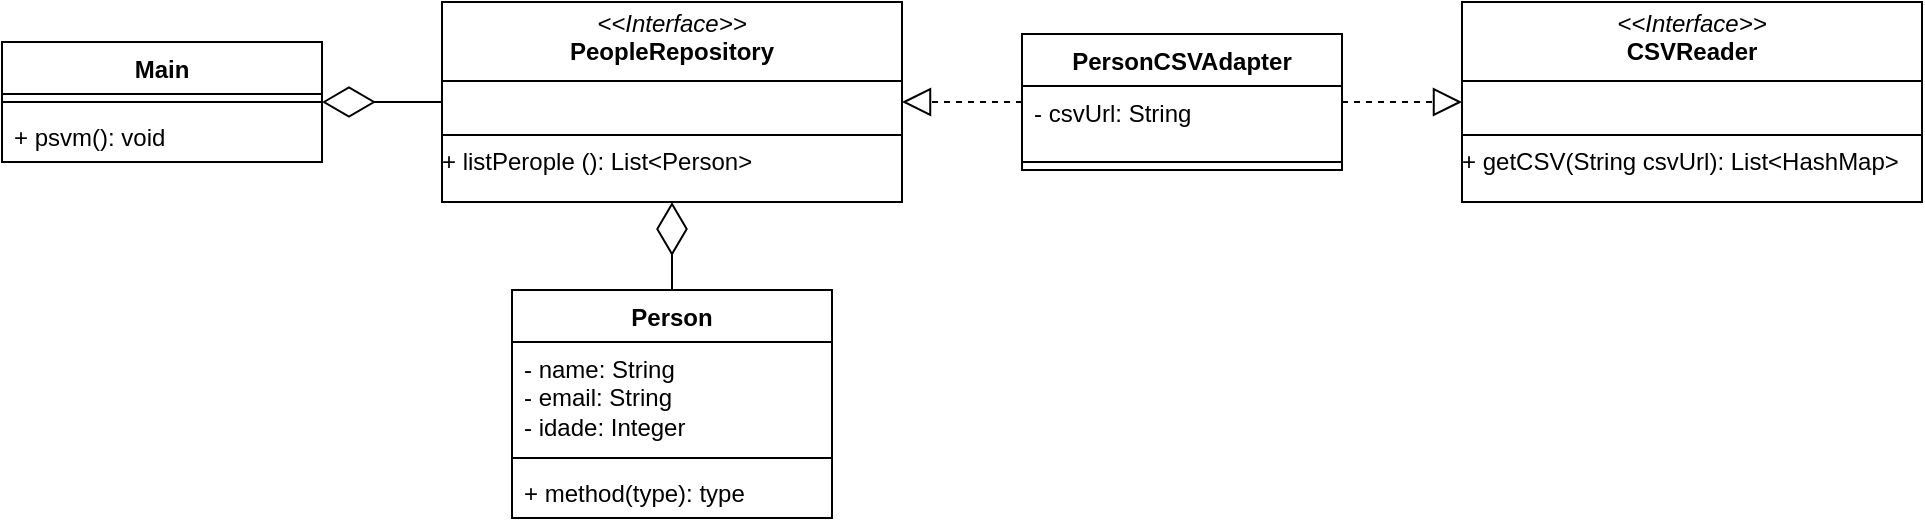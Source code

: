 <mxfile version="26.2.14">
  <diagram name="Página-1" id="T6jDcNbZlv13RGpQIps6">
    <mxGraphModel dx="1722" dy="649" grid="1" gridSize="10" guides="1" tooltips="1" connect="1" arrows="1" fold="1" page="1" pageScale="1" pageWidth="850" pageHeight="1100" math="0" shadow="0">
      <root>
        <mxCell id="0" />
        <mxCell id="1" parent="0" />
        <mxCell id="gPGAzWkwGtHce0ZRw64f-22" value="" style="endArrow=block;dashed=1;endFill=0;endSize=12;html=1;rounded=0;" edge="1" parent="1" source="gPGAzWkwGtHce0ZRw64f-51" target="gPGAzWkwGtHce0ZRw64f-55">
          <mxGeometry width="160" relative="1" as="geometry">
            <mxPoint x="440" y="164.667" as="sourcePoint" />
            <mxPoint x="370" y="165.659" as="targetPoint" />
          </mxGeometry>
        </mxCell>
        <mxCell id="gPGAzWkwGtHce0ZRw64f-24" value="" style="endArrow=block;dashed=1;endFill=0;endSize=12;html=1;rounded=0;" edge="1" parent="1" source="gPGAzWkwGtHce0ZRw64f-51" target="gPGAzWkwGtHce0ZRw64f-47">
          <mxGeometry width="160" relative="1" as="geometry">
            <mxPoint x="580" y="164" as="sourcePoint" />
            <mxPoint x="640" y="164" as="targetPoint" />
          </mxGeometry>
        </mxCell>
        <mxCell id="gPGAzWkwGtHce0ZRw64f-39" value="Person" style="swimlane;fontStyle=1;align=center;verticalAlign=top;childLayout=stackLayout;horizontal=1;startSize=26;horizontalStack=0;resizeParent=1;resizeParentMax=0;resizeLast=0;collapsible=1;marginBottom=0;whiteSpace=wrap;html=1;" vertex="1" parent="1">
          <mxGeometry x="275" y="260" width="160" height="114" as="geometry" />
        </mxCell>
        <mxCell id="gPGAzWkwGtHce0ZRw64f-40" value="&lt;div&gt;- name: String&lt;/div&gt;&lt;div&gt;- email: String&lt;/div&gt;&lt;div&gt;- idade: Integer&lt;/div&gt;" style="text;strokeColor=none;fillColor=none;align=left;verticalAlign=top;spacingLeft=4;spacingRight=4;overflow=hidden;rotatable=0;points=[[0,0.5],[1,0.5]];portConstraint=eastwest;whiteSpace=wrap;html=1;" vertex="1" parent="gPGAzWkwGtHce0ZRw64f-39">
          <mxGeometry y="26" width="160" height="54" as="geometry" />
        </mxCell>
        <mxCell id="gPGAzWkwGtHce0ZRw64f-41" value="" style="line;strokeWidth=1;fillColor=none;align=left;verticalAlign=middle;spacingTop=-1;spacingLeft=3;spacingRight=3;rotatable=0;labelPosition=right;points=[];portConstraint=eastwest;strokeColor=inherit;" vertex="1" parent="gPGAzWkwGtHce0ZRw64f-39">
          <mxGeometry y="80" width="160" height="8" as="geometry" />
        </mxCell>
        <mxCell id="gPGAzWkwGtHce0ZRw64f-42" value="+ method(type): type" style="text;strokeColor=none;fillColor=none;align=left;verticalAlign=top;spacingLeft=4;spacingRight=4;overflow=hidden;rotatable=0;points=[[0,0.5],[1,0.5]];portConstraint=eastwest;whiteSpace=wrap;html=1;" vertex="1" parent="gPGAzWkwGtHce0ZRw64f-39">
          <mxGeometry y="88" width="160" height="26" as="geometry" />
        </mxCell>
        <mxCell id="gPGAzWkwGtHce0ZRw64f-47" value="&lt;p style=&quot;margin:0px;margin-top:4px;text-align:center;&quot;&gt;&lt;i&gt;&amp;lt;&amp;lt;Interface&amp;gt;&amp;gt;&lt;/i&gt;&lt;br&gt;&lt;b&gt;CSVReader&lt;/b&gt;&lt;/p&gt;&lt;hr size=&quot;1&quot; style=&quot;border-style:solid;&quot;&gt;&lt;p style=&quot;margin:0px;margin-left:4px;&quot;&gt;&lt;br&gt;&lt;/p&gt;&lt;hr size=&quot;1&quot; style=&quot;border-style:solid;&quot;&gt;+ getCSV(String csvUrl): List&amp;lt;HashMap&amp;gt;" style="verticalAlign=top;align=left;overflow=fill;html=1;whiteSpace=wrap;" vertex="1" parent="1">
          <mxGeometry x="750" y="116" width="230" height="100" as="geometry" />
        </mxCell>
        <mxCell id="gPGAzWkwGtHce0ZRw64f-51" value="PersonCSVAdapter" style="swimlane;fontStyle=1;align=center;verticalAlign=top;childLayout=stackLayout;horizontal=1;startSize=26;horizontalStack=0;resizeParent=1;resizeParentMax=0;resizeLast=0;collapsible=1;marginBottom=0;whiteSpace=wrap;html=1;" vertex="1" parent="1">
          <mxGeometry x="530" y="132" width="160" height="68" as="geometry" />
        </mxCell>
        <mxCell id="gPGAzWkwGtHce0ZRw64f-52" value="&lt;div&gt;- csvUrl: String&lt;/div&gt;" style="text;strokeColor=none;fillColor=none;align=left;verticalAlign=top;spacingLeft=4;spacingRight=4;overflow=hidden;rotatable=0;points=[[0,0.5],[1,0.5]];portConstraint=eastwest;whiteSpace=wrap;html=1;" vertex="1" parent="gPGAzWkwGtHce0ZRw64f-51">
          <mxGeometry y="26" width="160" height="34" as="geometry" />
        </mxCell>
        <mxCell id="gPGAzWkwGtHce0ZRw64f-53" value="" style="line;strokeWidth=1;fillColor=none;align=left;verticalAlign=middle;spacingTop=-1;spacingLeft=3;spacingRight=3;rotatable=0;labelPosition=right;points=[];portConstraint=eastwest;strokeColor=inherit;" vertex="1" parent="gPGAzWkwGtHce0ZRw64f-51">
          <mxGeometry y="60" width="160" height="8" as="geometry" />
        </mxCell>
        <mxCell id="gPGAzWkwGtHce0ZRw64f-55" value="&lt;p style=&quot;margin:0px;margin-top:4px;text-align:center;&quot;&gt;&lt;i&gt;&amp;lt;&amp;lt;Interface&amp;gt;&amp;gt;&lt;/i&gt;&lt;br&gt;&lt;b&gt;PeopleRepository&lt;/b&gt;&lt;/p&gt;&lt;hr size=&quot;1&quot; style=&quot;border-style:solid;&quot;&gt;&lt;p style=&quot;margin:0px;margin-left:4px;&quot;&gt;&lt;br&gt;&lt;/p&gt;&lt;hr size=&quot;1&quot; style=&quot;border-style:solid;&quot;&gt;+ listPerople (): List&amp;lt;Person&amp;gt;" style="verticalAlign=top;align=left;overflow=fill;html=1;whiteSpace=wrap;" vertex="1" parent="1">
          <mxGeometry x="240" y="116" width="230" height="100" as="geometry" />
        </mxCell>
        <mxCell id="gPGAzWkwGtHce0ZRw64f-59" value="Main" style="swimlane;fontStyle=1;align=center;verticalAlign=top;childLayout=stackLayout;horizontal=1;startSize=26;horizontalStack=0;resizeParent=1;resizeParentMax=0;resizeLast=0;collapsible=1;marginBottom=0;whiteSpace=wrap;html=1;" vertex="1" parent="1">
          <mxGeometry x="20" y="136" width="160" height="60" as="geometry" />
        </mxCell>
        <mxCell id="gPGAzWkwGtHce0ZRw64f-61" value="" style="line;strokeWidth=1;fillColor=none;align=left;verticalAlign=middle;spacingTop=-1;spacingLeft=3;spacingRight=3;rotatable=0;labelPosition=right;points=[];portConstraint=eastwest;strokeColor=inherit;" vertex="1" parent="gPGAzWkwGtHce0ZRw64f-59">
          <mxGeometry y="26" width="160" height="8" as="geometry" />
        </mxCell>
        <mxCell id="gPGAzWkwGtHce0ZRw64f-62" value="+ psvm(): void" style="text;strokeColor=none;fillColor=none;align=left;verticalAlign=top;spacingLeft=4;spacingRight=4;overflow=hidden;rotatable=0;points=[[0,0.5],[1,0.5]];portConstraint=eastwest;whiteSpace=wrap;html=1;" vertex="1" parent="gPGAzWkwGtHce0ZRw64f-59">
          <mxGeometry y="34" width="160" height="26" as="geometry" />
        </mxCell>
        <mxCell id="gPGAzWkwGtHce0ZRw64f-64" value="" style="endArrow=diamondThin;endFill=0;endSize=24;html=1;rounded=0;" edge="1" parent="1" source="gPGAzWkwGtHce0ZRw64f-39" target="gPGAzWkwGtHce0ZRw64f-55">
          <mxGeometry width="160" relative="1" as="geometry">
            <mxPoint x="110" y="210" as="sourcePoint" />
            <mxPoint x="270" y="210" as="targetPoint" />
          </mxGeometry>
        </mxCell>
        <mxCell id="gPGAzWkwGtHce0ZRw64f-65" value="" style="endArrow=diamondThin;endFill=0;endSize=24;html=1;rounded=0;" edge="1" parent="1" source="gPGAzWkwGtHce0ZRw64f-55" target="gPGAzWkwGtHce0ZRw64f-59">
          <mxGeometry width="160" relative="1" as="geometry">
            <mxPoint x="345" y="300" as="sourcePoint" />
            <mxPoint x="345" y="226" as="targetPoint" />
          </mxGeometry>
        </mxCell>
      </root>
    </mxGraphModel>
  </diagram>
</mxfile>
